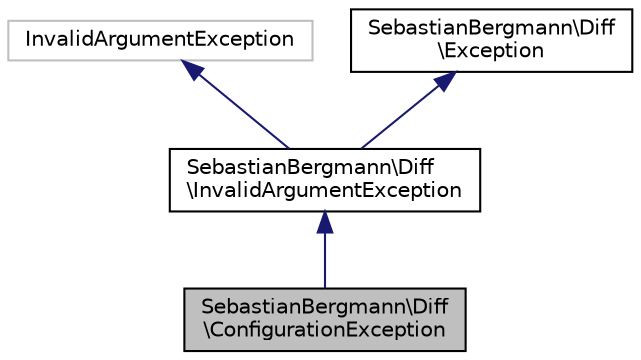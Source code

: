 digraph "SebastianBergmann\Diff\ConfigurationException"
{
  edge [fontname="Helvetica",fontsize="10",labelfontname="Helvetica",labelfontsize="10"];
  node [fontname="Helvetica",fontsize="10",shape=record];
  Node4 [label="SebastianBergmann\\Diff\l\\ConfigurationException",height=0.2,width=0.4,color="black", fillcolor="grey75", style="filled", fontcolor="black"];
  Node5 -> Node4 [dir="back",color="midnightblue",fontsize="10",style="solid",fontname="Helvetica"];
  Node5 [label="SebastianBergmann\\Diff\l\\InvalidArgumentException",height=0.2,width=0.4,color="black", fillcolor="white", style="filled",URL="$classSebastianBergmann_1_1Diff_1_1InvalidArgumentException.html"];
  Node6 -> Node5 [dir="back",color="midnightblue",fontsize="10",style="solid",fontname="Helvetica"];
  Node6 [label="InvalidArgumentException",height=0.2,width=0.4,color="grey75", fillcolor="white", style="filled"];
  Node7 -> Node5 [dir="back",color="midnightblue",fontsize="10",style="solid",fontname="Helvetica"];
  Node7 [label="SebastianBergmann\\Diff\l\\Exception",height=0.2,width=0.4,color="black", fillcolor="white", style="filled",URL="$interfaceSebastianBergmann_1_1Diff_1_1Exception.html"];
}
